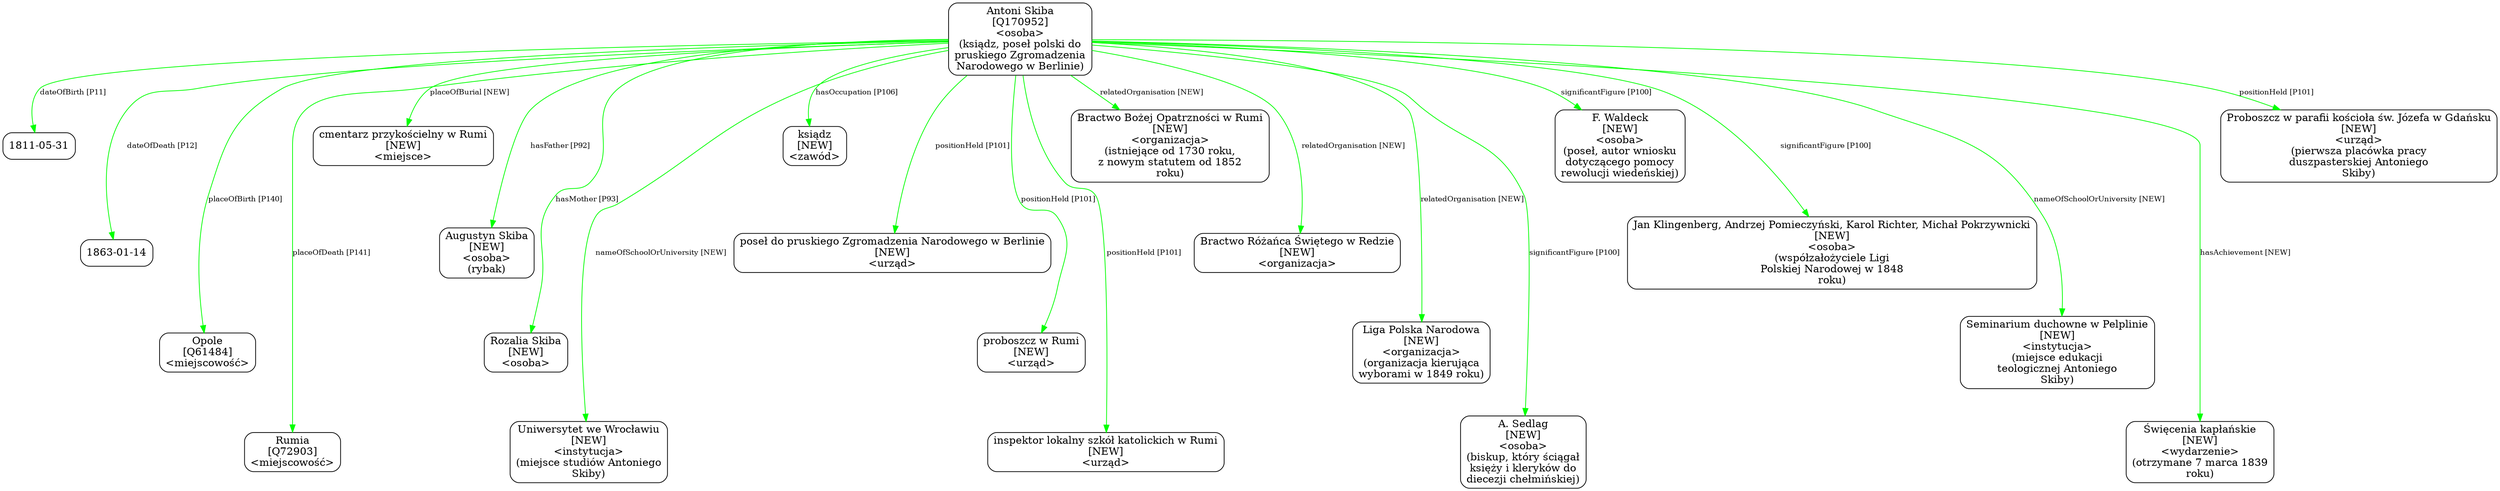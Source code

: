 digraph {
	node [shape=box,
		style=rounded
	];
	edge [fontsize=10];
	"Antoni Skiba
[Q170952]
<osoba>
(ksiądz, poseł polski do
pruskiego Zgromadzenia
Narodowego w Berlinie)"	[color=black,
		label="Antoni Skiba
[Q170952]
<osoba>
(ksiądz, poseł polski do
pruskiego Zgromadzenia
Narodowego w Berlinie)"];
	"Antoni Skiba
[Q170952]
<osoba>
(ksiądz, poseł polski do
pruskiego Zgromadzenia
Narodowego w Berlinie)" -> "1811-05-31"	[color=green,
		label="dateOfBirth [P11]",
		minlen=1];
	"Antoni Skiba
[Q170952]
<osoba>
(ksiądz, poseł polski do
pruskiego Zgromadzenia
Narodowego w Berlinie)" -> "1863-01-14"	[color=green,
		label="dateOfDeath [P12]",
		minlen=2];
	"Antoni Skiba
[Q170952]
<osoba>
(ksiądz, poseł polski do
pruskiego Zgromadzenia
Narodowego w Berlinie)" -> "Opole
[Q61484]
<miejscowość>"	[color=green,
		label="placeOfBirth [P140]",
		minlen=3];
	"Antoni Skiba
[Q170952]
<osoba>
(ksiądz, poseł polski do
pruskiego Zgromadzenia
Narodowego w Berlinie)" -> "Rumia
[Q72903]
<miejscowość>"	[color=green,
		label="placeOfDeath [P141]",
		minlen=4];
	"Antoni Skiba
[Q170952]
<osoba>
(ksiądz, poseł polski do
pruskiego Zgromadzenia
Narodowego w Berlinie)" -> "cmentarz przykościelny w Rumi
[NEW]
<miejsce>"	[color=green,
		label="placeOfBurial [NEW]",
		minlen=1];
	"Antoni Skiba
[Q170952]
<osoba>
(ksiądz, poseł polski do
pruskiego Zgromadzenia
Narodowego w Berlinie)" -> "Augustyn Skiba
[NEW]
<osoba>
(rybak)"	[color=green,
		label="hasFather [P92]",
		minlen=2];
	"Antoni Skiba
[Q170952]
<osoba>
(ksiądz, poseł polski do
pruskiego Zgromadzenia
Narodowego w Berlinie)" -> "Rozalia Skiba
[NEW]
<osoba>"	[color=green,
		label="hasMother [P93]",
		minlen=3];
	"Antoni Skiba
[Q170952]
<osoba>
(ksiądz, poseł polski do
pruskiego Zgromadzenia
Narodowego w Berlinie)" -> "Uniwersytet we Wrocławiu
[NEW]
<instytucja>
(miejsce studiów Antoniego
Skiby)"	[color=green,
		label="nameOfSchoolOrUniversity [NEW]",
		minlen=4];
	"Antoni Skiba
[Q170952]
<osoba>
(ksiądz, poseł polski do
pruskiego Zgromadzenia
Narodowego w Berlinie)" -> "ksiądz
[NEW]
<zawód>"	[color=green,
		label="hasOccupation [P106]",
		minlen=1];
	"Antoni Skiba
[Q170952]
<osoba>
(ksiądz, poseł polski do
pruskiego Zgromadzenia
Narodowego w Berlinie)" -> "poseł do pruskiego Zgromadzenia Narodowego w Berlinie
[NEW]
<urząd>"	[color=green,
		label="positionHeld [P101]",
		minlen=2];
	"Antoni Skiba
[Q170952]
<osoba>
(ksiądz, poseł polski do
pruskiego Zgromadzenia
Narodowego w Berlinie)" -> "proboszcz w Rumi
[NEW]
<urząd>"	[color=green,
		label="positionHeld [P101]",
		minlen=3];
	"Antoni Skiba
[Q170952]
<osoba>
(ksiądz, poseł polski do
pruskiego Zgromadzenia
Narodowego w Berlinie)" -> "inspektor lokalny szkół katolickich w Rumi
[NEW]
<urząd>"	[color=green,
		label="positionHeld [P101]",
		minlen=4];
	"Antoni Skiba
[Q170952]
<osoba>
(ksiądz, poseł polski do
pruskiego Zgromadzenia
Narodowego w Berlinie)" -> "Bractwo Bożej Opatrzności w Rumi
[NEW]
<organizacja>
(istniejące od 1730 roku,
z nowym statutem od 1852
roku)"	[color=green,
		label="relatedOrganisation [NEW]",
		minlen=1];
	"Antoni Skiba
[Q170952]
<osoba>
(ksiądz, poseł polski do
pruskiego Zgromadzenia
Narodowego w Berlinie)" -> "Bractwo Różańca Świętego w Redzie
[NEW]
<organizacja>"	[color=green,
		label="relatedOrganisation [NEW]",
		minlen=2];
	"Antoni Skiba
[Q170952]
<osoba>
(ksiądz, poseł polski do
pruskiego Zgromadzenia
Narodowego w Berlinie)" -> "Liga Polska Narodowa
[NEW]
<organizacja>
(organizacja kierująca
wyborami w 1849 roku)"	[color=green,
		label="relatedOrganisation [NEW]",
		minlen=3];
	"Antoni Skiba
[Q170952]
<osoba>
(ksiądz, poseł polski do
pruskiego Zgromadzenia
Narodowego w Berlinie)" -> "A. Sedlag
[NEW]
<osoba>
(biskup, który ściągał
księży i kleryków do
diecezji chełmińskiej)"	[color=green,
		label="significantFigure [P100]",
		minlen=4];
	"Antoni Skiba
[Q170952]
<osoba>
(ksiądz, poseł polski do
pruskiego Zgromadzenia
Narodowego w Berlinie)" -> "F. Waldeck
[NEW]
<osoba>
(poseł, autor wniosku
dotyczącego pomocy
rewolucji wiedeńskiej)"	[color=green,
		label="significantFigure [P100]",
		minlen=1];
	"Antoni Skiba
[Q170952]
<osoba>
(ksiądz, poseł polski do
pruskiego Zgromadzenia
Narodowego w Berlinie)" -> "Jan Klingenberg, Andrzej Pomieczyński, Karol Richter, Michał Pokrzywnicki
[NEW]
<osoba>
(współzałożyciele Ligi
Polskiej Narodowej \
w 1848
roku)"	[color=green,
		label="significantFigure [P100]",
		minlen=2];
	"Antoni Skiba
[Q170952]
<osoba>
(ksiądz, poseł polski do
pruskiego Zgromadzenia
Narodowego w Berlinie)" -> "Seminarium duchowne w Pelplinie
[NEW]
<instytucja>
(miejsce edukacji
teologicznej Antoniego
Skiby)"	[color=green,
		label="nameOfSchoolOrUniversity [NEW]",
		minlen=3];
	"Antoni Skiba
[Q170952]
<osoba>
(ksiądz, poseł polski do
pruskiego Zgromadzenia
Narodowego w Berlinie)" -> "Święcenia kapłańskie
[NEW]
<wydarzenie>
(otrzymane 7 marca 1839
roku)"	[color=green,
		label="hasAchievement [NEW]",
		minlen=4];
	"Antoni Skiba
[Q170952]
<osoba>
(ksiądz, poseł polski do
pruskiego Zgromadzenia
Narodowego w Berlinie)" -> "Proboszcz w parafii kościoła św. Józefa w Gdańsku
[NEW]
<urząd>
(pierwsza placówka pracy
duszpasterskiej Antoniego
Skiby)"	[color=green,
		label="positionHeld [P101]",
		minlen=1];
}
